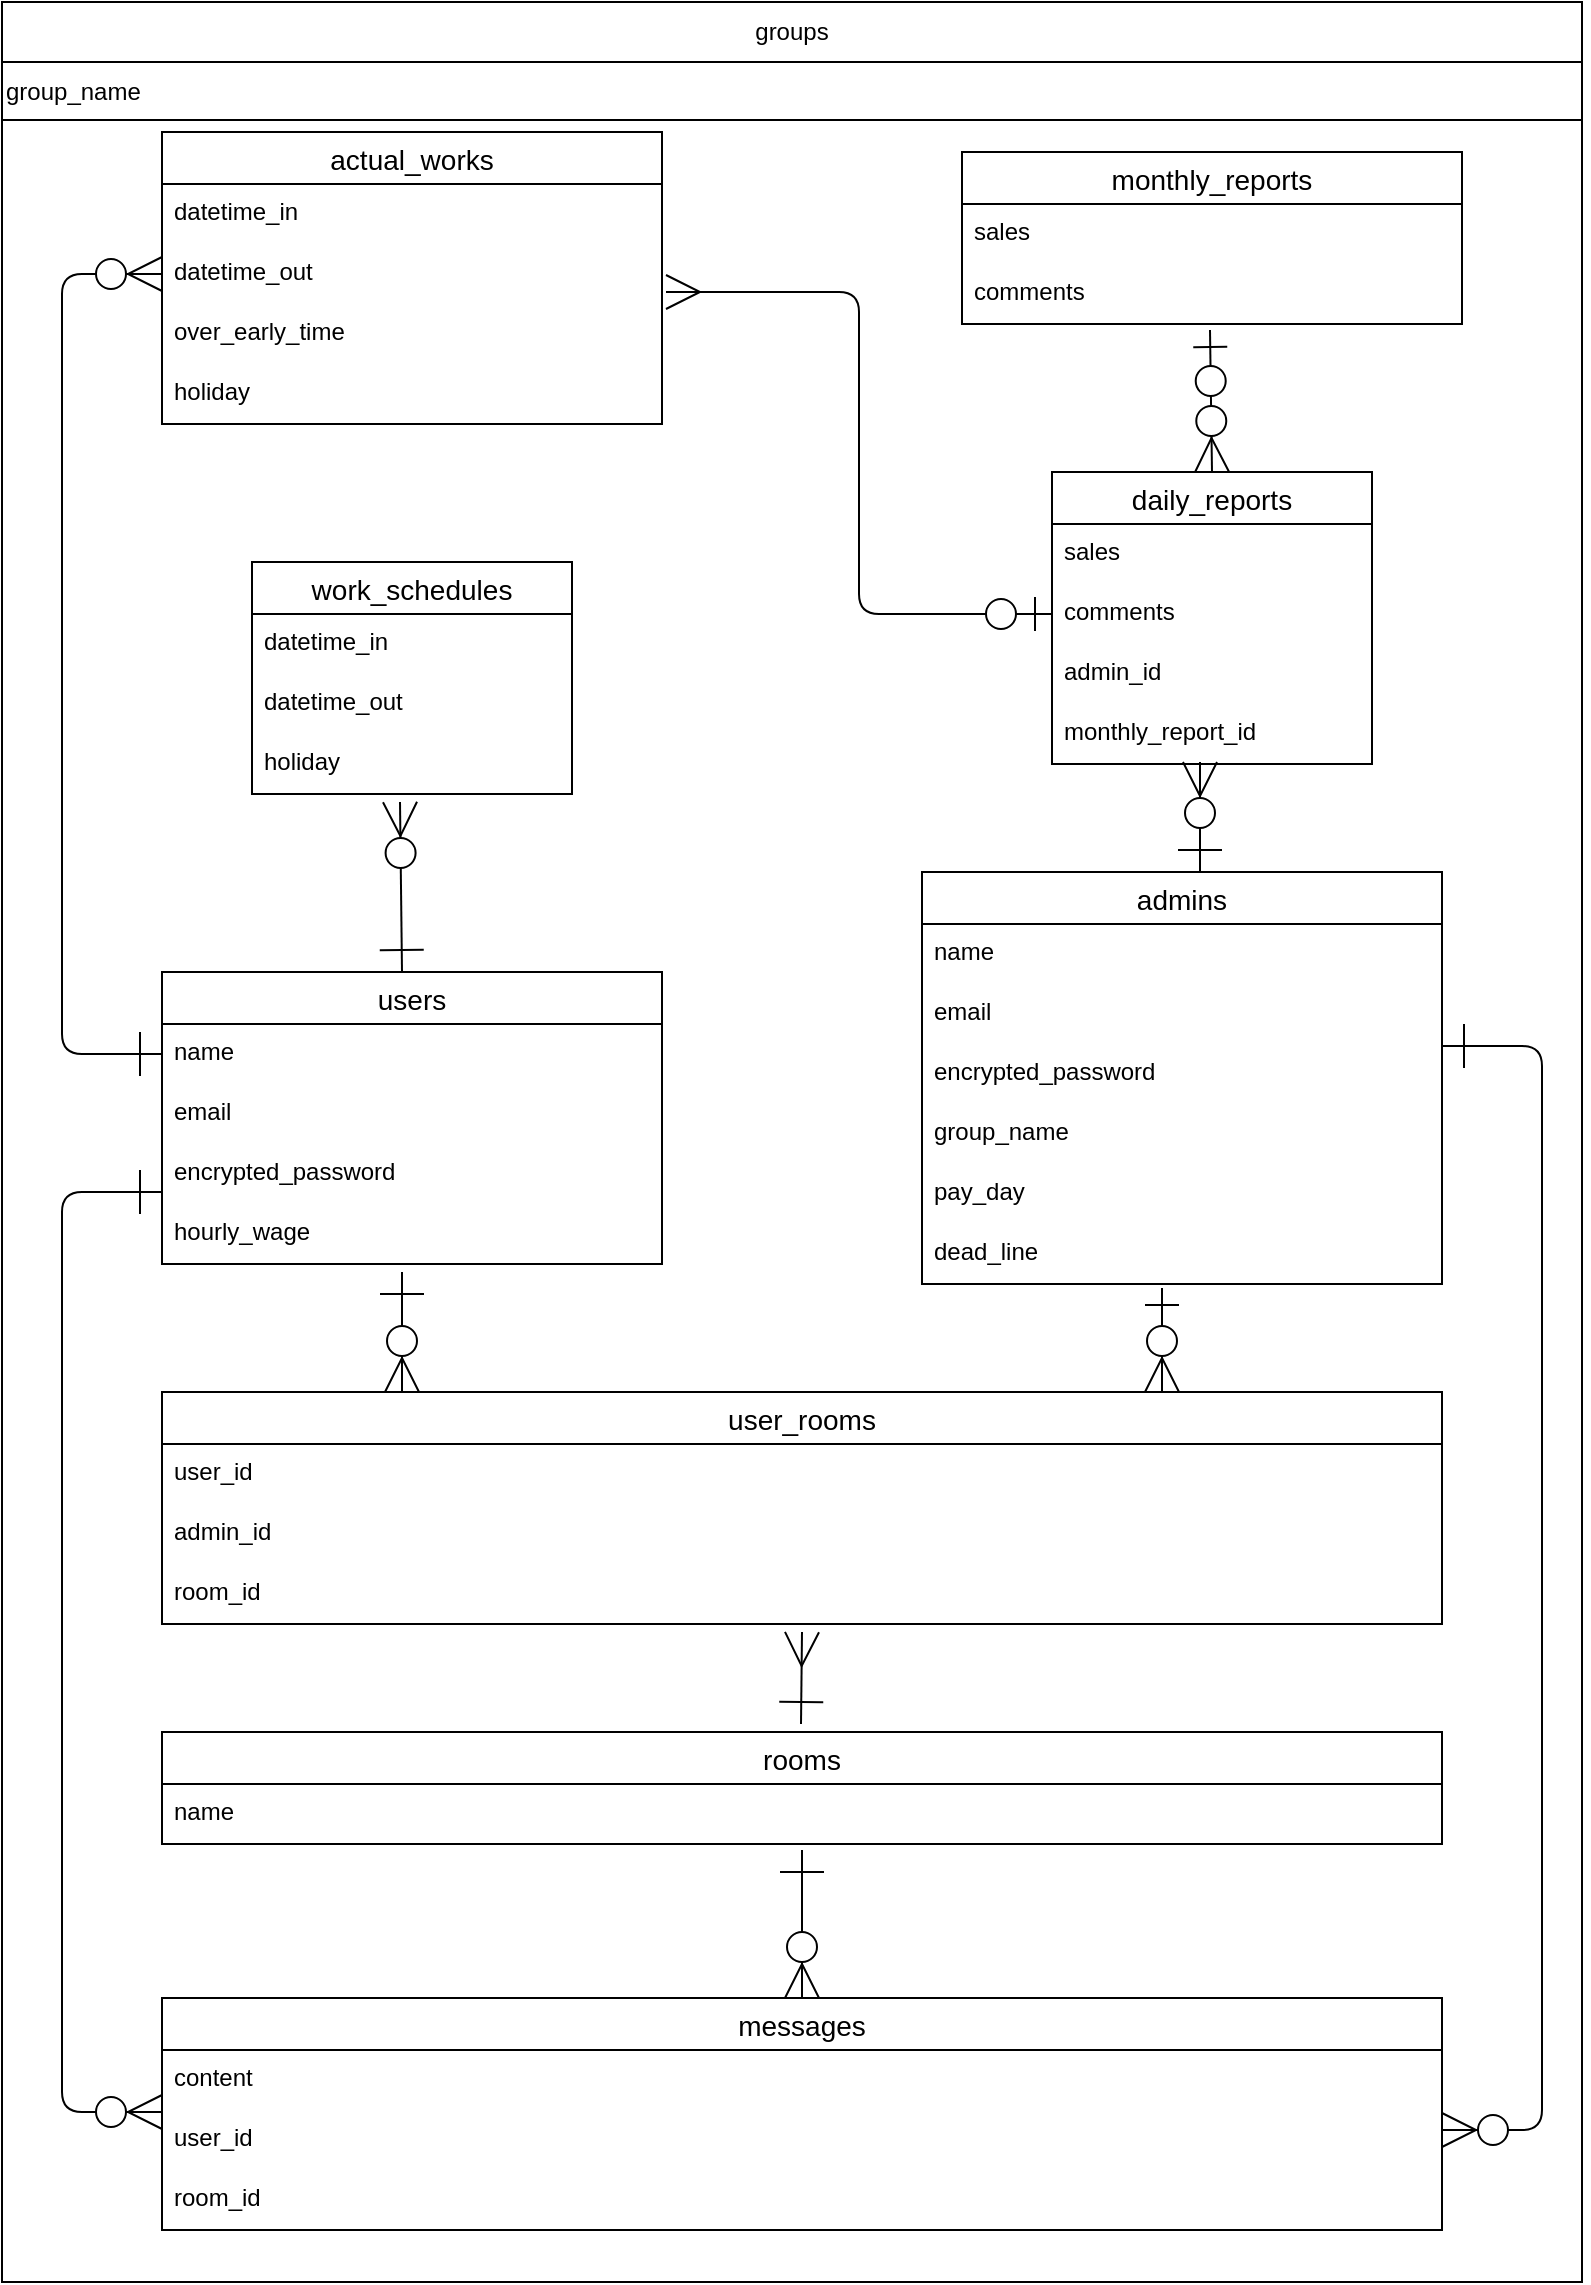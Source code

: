 <mxfile>
    <diagram id="JO5y7ksxMCPkNAHESWv9" name="ページ1">
        <mxGraphModel dx="968" dy="777" grid="1" gridSize="10" guides="1" tooltips="1" connect="1" arrows="1" fold="1" page="1" pageScale="1" pageWidth="827" pageHeight="1169" math="0" shadow="0">
            <root>
                <mxCell id="0"/>
                <mxCell id="1" parent="0"/>
                <mxCell id="158" value="" style="shape=table;startSize=0;container=1;collapsible=0;childLayout=tableLayout;" vertex="1" parent="1">
                    <mxGeometry x="20" y="20" width="790" height="1140" as="geometry"/>
                </mxCell>
                <mxCell id="159" value="" style="shape=partialRectangle;collapsible=0;dropTarget=0;pointerEvents=0;fillColor=none;top=0;left=0;bottom=0;right=0;points=[[0,0.5],[1,0.5]];portConstraint=eastwest;" vertex="1" parent="158">
                    <mxGeometry width="790" height="30" as="geometry"/>
                </mxCell>
                <mxCell id="160" value="groups" style="shape=partialRectangle;html=1;whiteSpace=wrap;connectable=0;overflow=hidden;fillColor=none;top=0;left=0;bottom=0;right=0;" vertex="1" parent="159">
                    <mxGeometry width="790" height="30" as="geometry"/>
                </mxCell>
                <mxCell id="161" value="" style="shape=partialRectangle;collapsible=0;dropTarget=0;pointerEvents=0;fillColor=none;top=0;left=0;bottom=0;right=0;points=[[0,0.5],[1,0.5]];portConstraint=eastwest;" vertex="1" parent="158">
                    <mxGeometry y="30" width="790" height="29" as="geometry"/>
                </mxCell>
                <mxCell id="162" value="group_name" style="shape=partialRectangle;html=1;whiteSpace=wrap;connectable=0;overflow=hidden;fillColor=none;top=0;left=0;bottom=0;right=0;align=left;" vertex="1" parent="161">
                    <mxGeometry width="790" height="29" as="geometry"/>
                </mxCell>
                <mxCell id="163" value="" style="shape=partialRectangle;collapsible=0;dropTarget=0;pointerEvents=0;fillColor=none;top=0;left=0;bottom=0;right=0;points=[[0,0.5],[1,0.5]];portConstraint=eastwest;" vertex="1" parent="158">
                    <mxGeometry y="59" width="790" height="1081" as="geometry"/>
                </mxCell>
                <mxCell id="164" value="" style="shape=partialRectangle;html=1;whiteSpace=wrap;connectable=0;overflow=hidden;fillColor=none;top=0;left=0;bottom=0;right=0;" vertex="1" parent="163">
                    <mxGeometry width="790" height="1081" as="geometry"/>
                </mxCell>
                <mxCell id="11" value="work_schedules" style="swimlane;fontStyle=0;childLayout=stackLayout;horizontal=1;startSize=26;horizontalStack=0;resizeParent=1;resizeParentMax=0;resizeLast=0;collapsible=1;marginBottom=0;align=center;fontSize=14;" parent="1" vertex="1">
                    <mxGeometry x="145" y="300" width="160" height="116" as="geometry"/>
                </mxCell>
                <mxCell id="12" value="datetime_in" style="text;strokeColor=none;fillColor=none;spacingLeft=4;spacingRight=4;overflow=hidden;rotatable=0;points=[[0,0.5],[1,0.5]];portConstraint=eastwest;fontSize=12;" parent="11" vertex="1">
                    <mxGeometry y="26" width="160" height="30" as="geometry"/>
                </mxCell>
                <mxCell id="13" value="datetime_out" style="text;strokeColor=none;fillColor=none;spacingLeft=4;spacingRight=4;overflow=hidden;rotatable=0;points=[[0,0.5],[1,0.5]];portConstraint=eastwest;fontSize=12;" parent="11" vertex="1">
                    <mxGeometry y="56" width="160" height="30" as="geometry"/>
                </mxCell>
                <mxCell id="14" value="holiday" style="text;strokeColor=none;fillColor=none;spacingLeft=4;spacingRight=4;overflow=hidden;rotatable=0;points=[[0,0.5],[1,0.5]];portConstraint=eastwest;fontSize=12;" parent="11" vertex="1">
                    <mxGeometry y="86" width="160" height="30" as="geometry"/>
                </mxCell>
                <mxCell id="21" value="messages" style="swimlane;fontStyle=0;childLayout=stackLayout;horizontal=1;startSize=26;horizontalStack=0;resizeParent=1;resizeParentMax=0;resizeLast=0;collapsible=1;marginBottom=0;align=center;fontSize=14;" parent="1" vertex="1">
                    <mxGeometry x="100" y="1018" width="640" height="116" as="geometry">
                        <mxRectangle x="150" y="930" width="100" height="26" as="alternateBounds"/>
                    </mxGeometry>
                </mxCell>
                <mxCell id="22" value="content" style="text;strokeColor=none;fillColor=none;spacingLeft=4;spacingRight=4;overflow=hidden;rotatable=0;points=[[0,0.5],[1,0.5]];portConstraint=eastwest;fontSize=12;" parent="21" vertex="1">
                    <mxGeometry y="26" width="640" height="30" as="geometry"/>
                </mxCell>
                <mxCell id="133" value="user_id" style="text;strokeColor=none;fillColor=none;spacingLeft=4;spacingRight=4;overflow=hidden;rotatable=0;points=[[0,0.5],[1,0.5]];portConstraint=eastwest;fontSize=12;" parent="21" vertex="1">
                    <mxGeometry y="56" width="640" height="30" as="geometry"/>
                </mxCell>
                <mxCell id="134" value="room_id" style="text;strokeColor=none;fillColor=none;spacingLeft=4;spacingRight=4;overflow=hidden;rotatable=0;points=[[0,0.5],[1,0.5]];portConstraint=eastwest;fontSize=12;" parent="21" vertex="1">
                    <mxGeometry y="86" width="640" height="30" as="geometry"/>
                </mxCell>
                <mxCell id="30" value="user_rooms" style="swimlane;fontStyle=0;childLayout=stackLayout;horizontal=1;startSize=26;horizontalStack=0;resizeParent=1;resizeParentMax=0;resizeLast=0;collapsible=1;marginBottom=0;align=center;fontSize=14;" parent="1" vertex="1">
                    <mxGeometry x="100" y="715" width="640" height="116" as="geometry"/>
                </mxCell>
                <mxCell id="32" value="user_id" style="text;strokeColor=none;fillColor=none;spacingLeft=4;spacingRight=4;overflow=hidden;rotatable=0;points=[[0,0.5],[1,0.5]];portConstraint=eastwest;fontSize=12;" parent="30" vertex="1">
                    <mxGeometry y="26" width="640" height="30" as="geometry"/>
                </mxCell>
                <mxCell id="31" value="admin_id" style="text;strokeColor=none;fillColor=none;spacingLeft=4;spacingRight=4;overflow=hidden;rotatable=0;points=[[0,0.5],[1,0.5]];portConstraint=eastwest;fontSize=12;" parent="30" vertex="1">
                    <mxGeometry y="56" width="640" height="30" as="geometry"/>
                </mxCell>
                <mxCell id="137" value="room_id" style="text;strokeColor=none;fillColor=none;spacingLeft=4;spacingRight=4;overflow=hidden;rotatable=0;points=[[0,0.5],[1,0.5]];portConstraint=eastwest;fontSize=12;" parent="30" vertex="1">
                    <mxGeometry y="86" width="640" height="30" as="geometry"/>
                </mxCell>
                <mxCell id="33" value="" style="fontSize=12;html=1;endArrow=ERzeroToMany;endFill=1;entryX=0.5;entryY=0;entryDx=0;entryDy=0;startArrow=ERone;startFill=0;endSize=15;startSize=20;" parent="1" target="21" edge="1">
                    <mxGeometry width="100" height="100" relative="1" as="geometry">
                        <mxPoint x="420" y="944" as="sourcePoint"/>
                        <mxPoint x="910" y="1108" as="targetPoint"/>
                    </mxGeometry>
                </mxCell>
                <mxCell id="34" value="actual_works" style="swimlane;fontStyle=0;childLayout=stackLayout;horizontal=1;startSize=26;horizontalStack=0;resizeParent=1;resizeParentMax=0;resizeLast=0;collapsible=1;marginBottom=0;align=center;fontSize=14;" parent="1" vertex="1">
                    <mxGeometry x="100" y="85" width="250" height="146" as="geometry"/>
                </mxCell>
                <mxCell id="35" value="datetime_in" style="text;strokeColor=none;fillColor=none;spacingLeft=4;spacingRight=4;overflow=hidden;rotatable=0;points=[[0,0.5],[1,0.5]];portConstraint=eastwest;fontSize=12;" parent="34" vertex="1">
                    <mxGeometry y="26" width="250" height="30" as="geometry"/>
                </mxCell>
                <mxCell id="36" value="datetime_out" style="text;strokeColor=none;fillColor=none;spacingLeft=4;spacingRight=4;overflow=hidden;rotatable=0;points=[[0,0.5],[1,0.5]];portConstraint=eastwest;fontSize=12;" parent="34" vertex="1">
                    <mxGeometry y="56" width="250" height="30" as="geometry"/>
                </mxCell>
                <mxCell id="37" value="over_early_time" style="text;strokeColor=none;fillColor=none;spacingLeft=4;spacingRight=4;overflow=hidden;rotatable=0;points=[[0,0.5],[1,0.5]];portConstraint=eastwest;fontSize=12;" parent="34" vertex="1">
                    <mxGeometry y="86" width="250" height="30" as="geometry"/>
                </mxCell>
                <mxCell id="108" value="holiday" style="text;strokeColor=none;fillColor=none;spacingLeft=4;spacingRight=4;overflow=hidden;rotatable=0;points=[[0,0.5],[1,0.5]];portConstraint=eastwest;fontSize=12;" parent="34" vertex="1">
                    <mxGeometry y="116" width="250" height="30" as="geometry"/>
                </mxCell>
                <mxCell id="39" value="" style="endArrow=ERzeroToMany;html=1;rounded=0;startArrow=ERone;startFill=0;endFill=1;endSize=15;startSize=15;" parent="1" edge="1">
                    <mxGeometry relative="1" as="geometry">
                        <mxPoint x="600" y="663" as="sourcePoint"/>
                        <mxPoint x="600" y="715" as="targetPoint"/>
                    </mxGeometry>
                </mxCell>
                <mxCell id="86" value="" style="group" parent="1" vertex="1" connectable="0">
                    <mxGeometry x="100" y="505" width="250" height="150" as="geometry"/>
                </mxCell>
                <mxCell id="109" value="" style="fontSize=12;html=1;endArrow=ERzeroToMany;endFill=1;startArrow=ERone;startFill=0;endSize=15;startSize=20;" parent="86" edge="1">
                    <mxGeometry width="100" height="100" relative="1" as="geometry">
                        <mxPoint x="120" as="sourcePoint"/>
                        <mxPoint x="119" y="-85" as="targetPoint"/>
                    </mxGeometry>
                </mxCell>
                <mxCell id="115" value="users" style="swimlane;fontStyle=0;childLayout=stackLayout;horizontal=1;startSize=26;horizontalStack=0;resizeParent=1;resizeParentMax=0;resizeLast=0;collapsible=1;marginBottom=0;align=center;fontSize=14;" parent="86" vertex="1">
                    <mxGeometry width="250" height="146" as="geometry"/>
                </mxCell>
                <mxCell id="116" value="name" style="text;strokeColor=none;fillColor=none;spacingLeft=4;spacingRight=4;overflow=hidden;rotatable=0;points=[[0,0.5],[1,0.5]];portConstraint=eastwest;fontSize=12;" parent="115" vertex="1">
                    <mxGeometry y="26" width="250" height="30" as="geometry"/>
                </mxCell>
                <mxCell id="117" value="email" style="text;strokeColor=none;fillColor=none;spacingLeft=4;spacingRight=4;overflow=hidden;rotatable=0;points=[[0,0.5],[1,0.5]];portConstraint=eastwest;fontSize=12;" parent="115" vertex="1">
                    <mxGeometry y="56" width="250" height="30" as="geometry"/>
                </mxCell>
                <mxCell id="118" value="encrypted_password" style="text;strokeColor=none;fillColor=none;spacingLeft=4;spacingRight=4;overflow=hidden;rotatable=0;points=[[0,0.5],[1,0.5]];portConstraint=eastwest;fontSize=12;" parent="115" vertex="1">
                    <mxGeometry y="86" width="250" height="30" as="geometry"/>
                </mxCell>
                <mxCell id="119" value="hourly_wage" style="text;strokeColor=none;fillColor=none;spacingLeft=4;spacingRight=4;overflow=hidden;rotatable=0;points=[[0,0.5],[1,0.5]];portConstraint=eastwest;fontSize=12;" parent="115" vertex="1">
                    <mxGeometry y="116" width="250" height="30" as="geometry"/>
                </mxCell>
                <mxCell id="107" value="" style="fontSize=12;html=1;endArrow=ERzeroToMany;endFill=1;startArrow=ERone;startFill=0;endSize=15;startSize=20;" parent="1" edge="1">
                    <mxGeometry width="100" height="100" relative="1" as="geometry">
                        <mxPoint x="220" y="655" as="sourcePoint"/>
                        <mxPoint x="220" y="715" as="targetPoint"/>
                    </mxGeometry>
                </mxCell>
                <mxCell id="120" value="" style="group" parent="1" vertex="1" connectable="0">
                    <mxGeometry x="480" y="455" width="260" height="150" as="geometry"/>
                </mxCell>
                <mxCell id="122" value="admins" style="swimlane;fontStyle=0;childLayout=stackLayout;horizontal=1;startSize=26;horizontalStack=0;resizeParent=1;resizeParentMax=0;resizeLast=0;collapsible=1;marginBottom=0;align=center;fontSize=14;" parent="120" vertex="1">
                    <mxGeometry width="260" height="206" as="geometry"/>
                </mxCell>
                <mxCell id="123" value="name" style="text;strokeColor=none;fillColor=none;spacingLeft=4;spacingRight=4;overflow=hidden;rotatable=0;points=[[0,0.5],[1,0.5]];portConstraint=eastwest;fontSize=12;" parent="122" vertex="1">
                    <mxGeometry y="26" width="260" height="30" as="geometry"/>
                </mxCell>
                <mxCell id="124" value="email" style="text;strokeColor=none;fillColor=none;spacingLeft=4;spacingRight=4;overflow=hidden;rotatable=0;points=[[0,0.5],[1,0.5]];portConstraint=eastwest;fontSize=12;" parent="122" vertex="1">
                    <mxGeometry y="56" width="260" height="30" as="geometry"/>
                </mxCell>
                <mxCell id="125" value="encrypted_password" style="text;strokeColor=none;fillColor=none;spacingLeft=4;spacingRight=4;overflow=hidden;rotatable=0;points=[[0,0.5],[1,0.5]];portConstraint=eastwest;fontSize=12;" parent="122" vertex="1">
                    <mxGeometry y="86" width="260" height="30" as="geometry"/>
                </mxCell>
                <mxCell id="126" value="group_name" style="text;strokeColor=none;fillColor=none;spacingLeft=4;spacingRight=4;overflow=hidden;rotatable=0;points=[[0,0.5],[1,0.5]];portConstraint=eastwest;fontSize=12;" parent="122" vertex="1">
                    <mxGeometry y="116" width="260" height="30" as="geometry"/>
                </mxCell>
                <mxCell id="129" value="pay_day" style="text;strokeColor=none;fillColor=none;spacingLeft=4;spacingRight=4;overflow=hidden;rotatable=0;points=[[0,0.5],[1,0.5]];portConstraint=eastwest;fontSize=12;" parent="122" vertex="1">
                    <mxGeometry y="146" width="260" height="30" as="geometry"/>
                </mxCell>
                <mxCell id="150" value="dead_line" style="text;strokeColor=none;fillColor=none;spacingLeft=4;spacingRight=4;overflow=hidden;rotatable=0;points=[[0,0.5],[1,0.5]];portConstraint=eastwest;fontSize=12;" parent="122" vertex="1">
                    <mxGeometry y="176" width="260" height="30" as="geometry"/>
                </mxCell>
                <mxCell id="130" value="rooms" style="swimlane;fontStyle=0;childLayout=stackLayout;horizontal=1;startSize=26;horizontalStack=0;resizeParent=1;resizeParentMax=0;resizeLast=0;collapsible=1;marginBottom=0;align=center;fontSize=14;" parent="1" vertex="1">
                    <mxGeometry x="100" y="885" width="640" height="56" as="geometry">
                        <mxRectangle x="150" y="930" width="100" height="26" as="alternateBounds"/>
                    </mxGeometry>
                </mxCell>
                <mxCell id="131" value="name" style="text;strokeColor=none;fillColor=none;spacingLeft=4;spacingRight=4;overflow=hidden;rotatable=0;points=[[0,0.5],[1,0.5]];portConstraint=eastwest;fontSize=12;" parent="130" vertex="1">
                    <mxGeometry y="26" width="640" height="30" as="geometry"/>
                </mxCell>
                <mxCell id="132" value="" style="fontSize=12;html=1;endArrow=ERone;endFill=0;entryX=0.5;entryY=0;entryDx=0;entryDy=0;startArrow=ERmany;startFill=0;endSize=20;startSize=15;" parent="1" edge="1">
                    <mxGeometry width="100" height="100" relative="1" as="geometry">
                        <mxPoint x="420" y="835" as="sourcePoint"/>
                        <mxPoint x="419.5" y="881" as="targetPoint"/>
                    </mxGeometry>
                </mxCell>
                <mxCell id="135" value="" style="edgeStyle=orthogonalEdgeStyle;fontSize=12;html=1;endArrow=ERzeroToMany;endFill=1;startSize=20;endSize=15;startArrow=ERone;startFill=0;" parent="1" edge="1">
                    <mxGeometry width="100" height="100" relative="1" as="geometry">
                        <mxPoint x="100" y="615" as="sourcePoint"/>
                        <mxPoint x="100" y="1075" as="targetPoint"/>
                        <Array as="points">
                            <mxPoint x="100" y="615"/>
                            <mxPoint x="50" y="615"/>
                            <mxPoint x="50" y="1075"/>
                        </Array>
                    </mxGeometry>
                </mxCell>
                <mxCell id="136" value="" style="edgeStyle=orthogonalEdgeStyle;fontSize=12;html=1;endArrow=ERzeroToMany;endFill=1;startSize=20;endSize=15;startArrow=ERone;startFill=0;exitX=1;exitY=0.033;exitDx=0;exitDy=0;exitPerimeter=0;" parent="1" source="125" edge="1">
                    <mxGeometry width="100" height="100" relative="1" as="geometry">
                        <mxPoint x="730" y="585" as="sourcePoint"/>
                        <mxPoint x="740" y="1084" as="targetPoint"/>
                        <Array as="points">
                            <mxPoint x="790" y="542"/>
                            <mxPoint x="790" y="1084"/>
                        </Array>
                    </mxGeometry>
                </mxCell>
                <mxCell id="138" value="daily_reports" style="swimlane;fontStyle=0;childLayout=stackLayout;horizontal=1;startSize=26;horizontalStack=0;resizeParent=1;resizeParentMax=0;resizeLast=0;collapsible=1;marginBottom=0;align=center;fontSize=14;" parent="1" vertex="1">
                    <mxGeometry x="545" y="255" width="160" height="146" as="geometry"/>
                </mxCell>
                <mxCell id="139" value="sales" style="text;strokeColor=none;fillColor=none;spacingLeft=4;spacingRight=4;overflow=hidden;rotatable=0;points=[[0,0.5],[1,0.5]];portConstraint=eastwest;fontSize=12;" parent="138" vertex="1">
                    <mxGeometry y="26" width="160" height="30" as="geometry"/>
                </mxCell>
                <mxCell id="140" value="comments" style="text;strokeColor=none;fillColor=none;spacingLeft=4;spacingRight=4;overflow=hidden;rotatable=0;points=[[0,0.5],[1,0.5]];portConstraint=eastwest;fontSize=12;" parent="138" vertex="1">
                    <mxGeometry y="56" width="160" height="30" as="geometry"/>
                </mxCell>
                <mxCell id="141" value="admin_id" style="text;strokeColor=none;fillColor=none;spacingLeft=4;spacingRight=4;overflow=hidden;rotatable=0;points=[[0,0.5],[1,0.5]];portConstraint=eastwest;fontSize=12;" parent="138" vertex="1">
                    <mxGeometry y="86" width="160" height="30" as="geometry"/>
                </mxCell>
                <mxCell id="152" value="monthly_report_id" style="text;strokeColor=none;fillColor=none;spacingLeft=4;spacingRight=4;overflow=hidden;rotatable=0;points=[[0,0.5],[1,0.5]];portConstraint=eastwest;fontSize=12;" parent="138" vertex="1">
                    <mxGeometry y="116" width="160" height="30" as="geometry"/>
                </mxCell>
                <mxCell id="142" value="monthly_reports" style="swimlane;fontStyle=0;childLayout=stackLayout;horizontal=1;startSize=26;horizontalStack=0;resizeParent=1;resizeParentMax=0;resizeLast=0;collapsible=1;marginBottom=0;align=center;fontSize=14;" parent="1" vertex="1">
                    <mxGeometry x="500" y="95" width="250" height="86" as="geometry"/>
                </mxCell>
                <mxCell id="143" value="sales" style="text;strokeColor=none;fillColor=none;spacingLeft=4;spacingRight=4;overflow=hidden;rotatable=0;points=[[0,0.5],[1,0.5]];portConstraint=eastwest;fontSize=12;" parent="142" vertex="1">
                    <mxGeometry y="26" width="250" height="30" as="geometry"/>
                </mxCell>
                <mxCell id="144" value="comments" style="text;strokeColor=none;fillColor=none;spacingLeft=4;spacingRight=4;overflow=hidden;rotatable=0;points=[[0,0.5],[1,0.5]];portConstraint=eastwest;fontSize=12;" parent="142" vertex="1">
                    <mxGeometry y="56" width="250" height="30" as="geometry"/>
                </mxCell>
                <mxCell id="147" value="" style="fontSize=12;html=1;endArrow=ERzeroToMany;endFill=1;startArrow=ERone;startFill=0;endSize=15;startSize=20;" parent="1" edge="1">
                    <mxGeometry width="100" height="100" relative="1" as="geometry">
                        <mxPoint x="619" y="455" as="sourcePoint"/>
                        <mxPoint x="619" y="400" as="targetPoint"/>
                    </mxGeometry>
                </mxCell>
                <mxCell id="148" value="" style="fontSize=12;html=1;endArrow=ERzeroToOne;endFill=1;startArrow=ERzeroToMany;startFill=1;endSize=15;startSize=15;exitX=0.5;exitY=0;exitDx=0;exitDy=0;targetPerimeterSpacing=0;entryX=0.496;entryY=1.1;entryDx=0;entryDy=0;entryPerimeter=0;" parent="1" source="138" target="144" edge="1">
                    <mxGeometry width="100" height="100" relative="1" as="geometry">
                        <mxPoint x="624" y="275" as="sourcePoint"/>
                        <mxPoint x="624" y="211" as="targetPoint"/>
                    </mxGeometry>
                </mxCell>
                <mxCell id="149" value="" style="edgeStyle=elbowEdgeStyle;fontSize=12;html=1;endArrow=ERzeroToOne;endFill=1;targetPerimeterSpacing=0;exitX=1.008;exitY=0.8;exitDx=0;exitDy=0;exitPerimeter=0;entryX=0;entryY=0.5;entryDx=0;entryDy=0;endSize=15;startArrow=ERmany;startFill=0;startSize=15;" parent="1" source="36" target="140" edge="1">
                    <mxGeometry width="100" height="100" relative="1" as="geometry">
                        <mxPoint x="320" y="475" as="sourcePoint"/>
                        <mxPoint x="540" y="355" as="targetPoint"/>
                    </mxGeometry>
                </mxCell>
                <mxCell id="151" value="" style="edgeStyle=orthogonalEdgeStyle;fontSize=12;html=1;endArrow=ERzeroToMany;endFill=1;startSize=20;endSize=15;startArrow=ERone;startFill=0;exitX=0;exitY=0.5;exitDx=0;exitDy=0;entryX=0;entryY=0.5;entryDx=0;entryDy=0;" parent="1" source="116" target="36" edge="1">
                    <mxGeometry width="100" height="100" relative="1" as="geometry">
                        <mxPoint x="110" y="625" as="sourcePoint"/>
                        <mxPoint x="90" y="635" as="targetPoint"/>
                        <Array as="points">
                            <mxPoint x="50" y="546"/>
                            <mxPoint x="50" y="156"/>
                        </Array>
                    </mxGeometry>
                </mxCell>
            </root>
        </mxGraphModel>
    </diagram>
</mxfile>